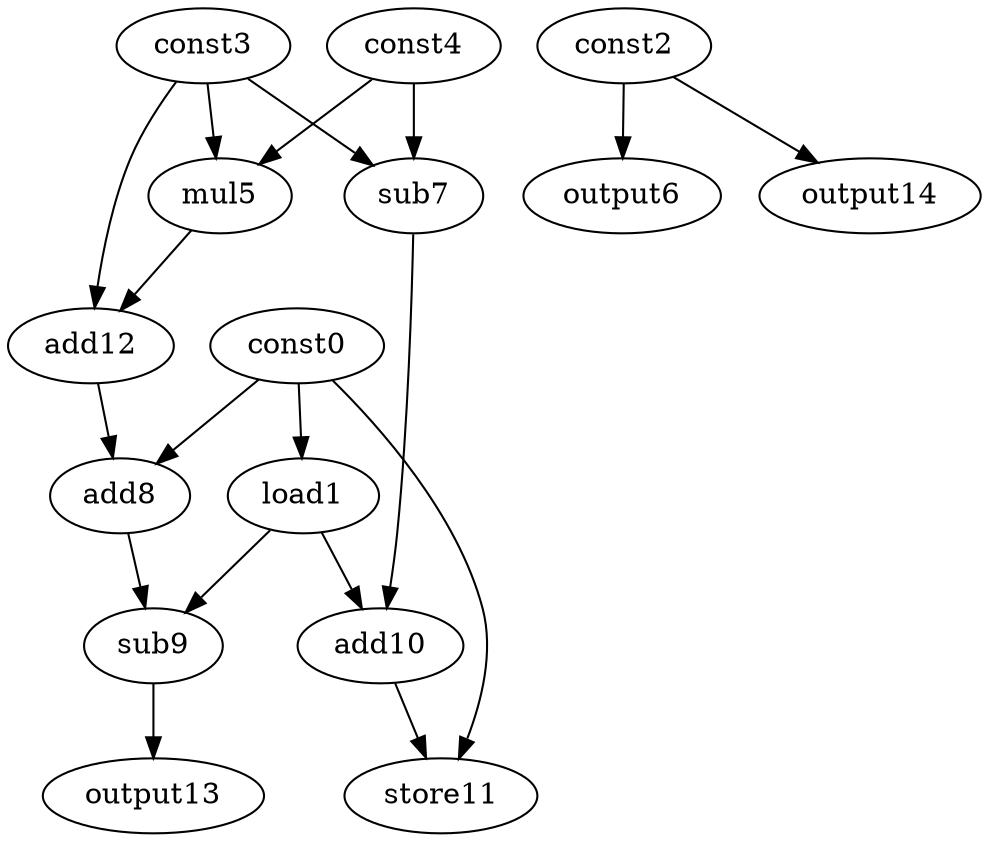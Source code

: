 digraph G { 
const0[opcode=const]; 
load1[opcode=load]; 
const2[opcode=const]; 
const3[opcode=const]; 
const4[opcode=const]; 
mul5[opcode=mul]; 
output6[opcode=output]; 
sub7[opcode=sub]; 
add8[opcode=add]; 
sub9[opcode=sub]; 
add10[opcode=add]; 
store11[opcode=store]; 
add12[opcode=add]; 
output13[opcode=output]; 
output14[opcode=output]; 
const0->load1[operand=0];
const3->mul5[operand=0];
const4->mul5[operand=1];
const2->output6[operand=0];
const3->sub7[operand=0];
const4->sub7[operand=1];
const2->output14[operand=0];
load1->add10[operand=0];
sub7->add10[operand=1];
const3->add12[operand=0];
mul5->add12[operand=1];
const0->add8[operand=0];
add12->add8[operand=1];
const0->store11[operand=0];
add10->store11[operand=1];
add8->sub9[operand=0];
load1->sub9[operand=1];
sub9->output13[operand=0];
}

